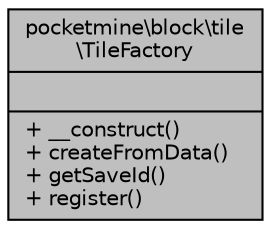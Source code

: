 digraph "pocketmine\block\tile\TileFactory"
{
 // INTERACTIVE_SVG=YES
 // LATEX_PDF_SIZE
  edge [fontname="Helvetica",fontsize="10",labelfontname="Helvetica",labelfontsize="10"];
  node [fontname="Helvetica",fontsize="10",shape=record];
  Node1 [label="{pocketmine\\block\\tile\l\\TileFactory\n||+ __construct()\l+ createFromData()\l+ getSaveId()\l+ register()\l}",height=0.2,width=0.4,color="black", fillcolor="grey75", style="filled", fontcolor="black",tooltip=" "];
}
